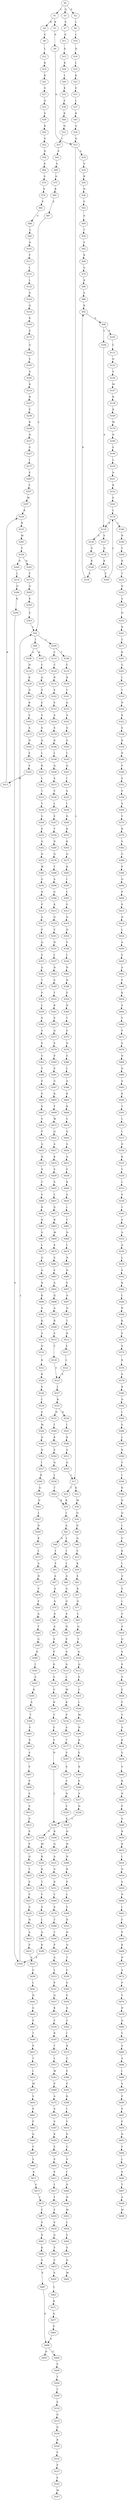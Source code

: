 strict digraph  {
	S0 -> S1 [ label = L ];
	S0 -> S2 [ label = E ];
	S0 -> S3 [ label = Q ];
	S1 -> S4 [ label = R ];
	S1 -> S5 [ label = K ];
	S2 -> S6 [ label = L ];
	S3 -> S7 [ label = E ];
	S4 -> S8 [ label = E ];
	S5 -> S9 [ label = A ];
	S6 -> S10 [ label = L ];
	S7 -> S11 [ label = Q ];
	S8 -> S12 [ label = L ];
	S9 -> S13 [ label = Q ];
	S10 -> S14 [ label = D ];
	S11 -> S15 [ label = D ];
	S12 -> S16 [ label = K ];
	S13 -> S17 [ label = L ];
	S13 -> S18 [ label = A ];
	S14 -> S19 [ label = L ];
	S15 -> S20 [ label = K ];
	S16 -> S21 [ label = K ];
	S17 -> S22 [ label = K ];
	S17 -> S23 [ label = T ];
	S18 -> S24 [ label = E ];
	S19 -> S25 [ label = K ];
	S20 -> S26 [ label = L ];
	S21 -> S27 [ label = G ];
	S22 -> S28 [ label = M ];
	S23 -> S29 [ label = K ];
	S24 -> S30 [ label = R ];
	S25 -> S31 [ label = E ];
	S26 -> S32 [ label = K ];
	S27 -> S33 [ label = Q ];
	S28 -> S34 [ label = Q ];
	S29 -> S35 [ label = L ];
	S30 -> S36 [ label = N ];
	S31 -> S37 [ label = L ];
	S32 -> S38 [ label = E ];
	S33 -> S39 [ label = S ];
	S34 -> S40 [ label = D ];
	S35 -> S41 [ label = A ];
	S36 -> S42 [ label = E ];
	S37 -> S43 [ label = K ];
	S38 -> S44 [ label = K ];
	S39 -> S45 [ label = K ];
	S40 -> S46 [ label = Q ];
	S41 -> S47 [ label = L ];
	S41 -> S48 [ label = A ];
	S42 -> S49 [ label = A ];
	S43 -> S50 [ label = A ];
	S44 -> S51 [ label = Q ];
	S45 -> S52 [ label = V ];
	S46 -> S53 [ label = E ];
	S47 -> S54 [ label = I ];
	S48 -> S55 [ label = I ];
	S49 -> S56 [ label = T ];
	S50 -> S13 [ label = Q ];
	S51 -> S57 [ label = L ];
	S52 -> S58 [ label = D ];
	S53 -> S59 [ label = K ];
	S54 -> S60 [ label = L ];
	S55 -> S61 [ label = V ];
	S56 -> S62 [ label = V ];
	S57 -> S63 [ label = S ];
	S58 -> S64 [ label = S ];
	S59 -> S65 [ label = E ];
	S60 -> S66 [ label = A ];
	S61 -> S67 [ label = A ];
	S62 -> S68 [ label = R ];
	S63 -> S69 [ label = V ];
	S64 -> S70 [ label = S ];
	S65 -> S71 [ label = R ];
	S66 -> S72 [ label = A ];
	S67 -> S73 [ label = A ];
	S68 -> S74 [ label = G ];
	S69 -> S75 [ label = Q ];
	S70 -> S76 [ label = S ];
	S71 -> S77 [ label = Q ];
	S72 -> S78 [ label = Q ];
	S73 -> S79 [ label = S ];
	S74 -> S80 [ label = R ];
	S75 -> S81 [ label = K ];
	S76 -> S82 [ label = P ];
	S77 -> S83 [ label = L ];
	S78 -> S84 [ label = S ];
	S79 -> S85 [ label = S ];
	S80 -> S86 [ label = E ];
	S81 -> S87 [ label = E ];
	S82 -> S88 [ label = Q ];
	S83 -> S89 [ label = Q ];
	S84 -> S90 [ label = N ];
	S85 -> S91 [ label = A ];
	S86 -> S92 [ label = R ];
	S87 -> S93 [ label = L ];
	S88 -> S94 [ label = L ];
	S89 -> S95 [ label = T ];
	S90 -> S96 [ label = P ];
	S91 -> S97 [ label = E ];
	S92 -> S98 [ label = E ];
	S93 -> S99 [ label = I ];
	S93 -> S100 [ label = L ];
	S94 -> S101 [ label = N ];
	S95 -> S102 [ label = Q ];
	S96 -> S103 [ label = S ];
	S97 -> S104 [ label = P ];
	S98 -> S105 [ label = A ];
	S98 -> S106 [ label = L ];
	S99 -> S107 [ label = K ];
	S99 -> S108 [ label = A ];
	S100 -> S109 [ label = T ];
	S100 -> S110 [ label = C ];
	S101 -> S111 [ label = P ];
	S102 -> S112 [ label = Q ];
	S103 -> S113 [ label = Q ];
	S104 -> S114 [ label = K ];
	S105 -> S115 [ label = C ];
	S106 -> S116 [ label = A ];
	S107 -> S117 [ label = C ];
	S108 -> S118 [ label = N ];
	S109 -> S119 [ label = C ];
	S110 -> S120 [ label = C ];
	S111 -> S121 [ label = L ];
	S112 -> S122 [ label = E ];
	S113 -> S123 [ label = L ];
	S114 -> S124 [ label = G ];
	S115 -> S125 [ label = Q ];
	S116 -> S126 [ label = E ];
	S116 -> S127 [ label = V ];
	S117 -> S128 [ label = Q ];
	S118 -> S129 [ label = K ];
	S119 -> S130 [ label = R ];
	S120 -> S131 [ label = R ];
	S121 -> S132 [ label = L ];
	S122 -> S133 [ label = L ];
	S123 -> S134 [ label = M ];
	S124 -> S135 [ label = G ];
	S125 -> S136 [ label = V ];
	S126 -> S137 [ label = G ];
	S127 -> S138 [ label = Q ];
	S128 -> S139 [ label = A ];
	S129 -> S140 [ label = D ];
	S130 -> S141 [ label = T ];
	S131 -> S142 [ label = S ];
	S132 -> S143 [ label = S ];
	S133 -> S144 [ label = I ];
	S134 -> S145 [ label = K ];
	S135 -> S146 [ label = H ];
	S136 -> S147 [ label = M ];
	S137 -> S148 [ label = R ];
	S138 -> S149 [ label = R ];
	S139 -> S150 [ label = E ];
	S140 -> S151 [ label = R ];
	S141 -> S152 [ label = Q ];
	S142 -> S153 [ label = E ];
	S143 -> S154 [ label = Q ];
	S144 -> S155 [ label = M ];
	S145 -> S156 [ label = P ];
	S146 -> S157 [ label = T ];
	S147 -> S158 [ label = R ];
	S148 -> S159 [ label = E ];
	S149 -> S160 [ label = E ];
	S150 -> S161 [ label = V ];
	S151 -> S162 [ label = E ];
	S152 -> S163 [ label = A ];
	S153 -> S164 [ label = A ];
	S154 -> S165 [ label = K ];
	S155 -> S166 [ label = N ];
	S156 -> S167 [ label = S ];
	S157 -> S168 [ label = E ];
	S158 -> S169 [ label = R ];
	S159 -> S92 [ label = R ];
	S160 -> S170 [ label = L ];
	S161 -> S171 [ label = S ];
	S162 -> S172 [ label = A ];
	S163 -> S173 [ label = S ];
	S164 -> S174 [ label = S ];
	S165 -> S175 [ label = E ];
	S166 -> S176 [ label = K ];
	S167 -> S177 [ label = T ];
	S168 -> S178 [ label = V ];
	S169 -> S179 [ label = M ];
	S170 -> S180 [ label = L ];
	S170 -> S116 [ label = A ];
	S171 -> S181 [ label = Q ];
	S172 -> S182 [ label = N ];
	S173 -> S183 [ label = S ];
	S174 -> S184 [ label = R ];
	S175 -> S185 [ label = A ];
	S176 -> S186 [ label = E ];
	S177 -> S187 [ label = V ];
	S178 -> S188 [ label = N ];
	S179 -> S189 [ label = N ];
	S180 -> S190 [ label = R ];
	S181 -> S191 [ label = L ];
	S182 -> S192 [ label = E ];
	S183 -> S193 [ label = L ];
	S184 -> S194 [ label = L ];
	S185 -> S195 [ label = V ];
	S186 -> S196 [ label = R ];
	S187 -> S197 [ label = E ];
	S188 -> S198 [ label = L ];
	S189 -> S199 [ label = E ];
	S190 -> S200 [ label = C ];
	S191 -> S201 [ label = K ];
	S192 -> S202 [ label = V ];
	S193 -> S203 [ label = Q ];
	S194 -> S204 [ label = Q ];
	S195 -> S205 [ label = A ];
	S196 -> S206 [ label = E ];
	S197 -> S207 [ label = F ];
	S198 -> S208 [ label = V ];
	S198 -> S209 [ label = R ];
	S199 -> S210 [ label = L ];
	S200 -> S211 [ label = R ];
	S201 -> S212 [ label = L ];
	S202 -> S213 [ label = M ];
	S203 -> S214 [ label = I ];
	S204 -> S215 [ label = A ];
	S205 -> S216 [ label = K ];
	S206 -> S217 [ label = V ];
	S207 -> S218 [ label = N ];
	S208 -> S219 [ label = M ];
	S209 -> S220 [ label = Q ];
	S210 -> S221 [ label = Q ];
	S211 -> S222 [ label = T ];
	S212 -> S223 [ label = T ];
	S213 -> S224 [ label = K ];
	S214 -> S225 [ label = S ];
	S215 -> S226 [ label = V ];
	S216 -> S227 [ label = R ];
	S217 -> S228 [ label = N ];
	S218 -> S229 [ label = V ];
	S219 -> S230 [ label = R ];
	S220 -> S231 [ label = A ];
	S221 -> S232 [ label = R ];
	S222 -> S233 [ label = D ];
	S223 -> S234 [ label = Y ];
	S224 -> S235 [ label = R ];
	S225 -> S236 [ label = I ];
	S226 -> S237 [ label = L ];
	S227 -> S238 [ label = E ];
	S228 -> S198 [ label = L ];
	S229 -> S239 [ label = S ];
	S230 -> S240 [ label = K ];
	S231 -> S241 [ label = G ];
	S232 -> S242 [ label = E ];
	S233 -> S243 [ label = A ];
	S234 -> S244 [ label = E ];
	S235 -> S245 [ label = M ];
	S236 -> S246 [ label = D ];
	S237 -> S247 [ label = E ];
	S238 -> S248 [ label = K ];
	S239 -> S249 [ label = H ];
	S240 -> S250 [ label = T ];
	S241 -> S251 [ label = D ];
	S242 -> S170 [ label = L ];
	S243 -> S252 [ label = N ];
	S244 -> S253 [ label = E ];
	S245 -> S254 [ label = Y ];
	S246 -> S255 [ label = K ];
	S247 -> S256 [ label = T ];
	S248 -> S257 [ label = N ];
	S249 -> S258 [ label = H ];
	S250 -> S259 [ label = Y ];
	S251 -> S260 [ label = C ];
	S252 -> S261 [ label = R ];
	S253 -> S262 [ label = Q ];
	S254 -> S263 [ label = N ];
	S254 -> S264 [ label = D ];
	S255 -> S265 [ label = K ];
	S256 -> S266 [ label = D ];
	S257 -> S267 [ label = G ];
	S258 -> S268 [ label = N ];
	S259 -> S269 [ label = E ];
	S260 -> S270 [ label = S ];
	S261 -> S271 [ label = T ];
	S262 -> S272 [ label = N ];
	S263 -> S273 [ label = F ];
	S264 -> S274 [ label = L ];
	S265 -> S275 [ label = Q ];
	S266 -> S276 [ label = Q ];
	S267 -> S277 [ label = I ];
	S268 -> S278 [ label = R ];
	S269 -> S279 [ label = L ];
	S270 -> S280 [ label = T ];
	S271 -> S281 [ label = K ];
	S272 -> S282 [ label = W ];
	S273 -> S283 [ label = Q ];
	S274 -> S284 [ label = Q ];
	S275 -> S285 [ label = K ];
	S276 -> S286 [ label = T ];
	S277 -> S287 [ label = E ];
	S278 -> S288 [ label = P ];
	S279 -> S289 [ label = Q ];
	S280 -> S290 [ label = T ];
	S281 -> S291 [ label = G ];
	S282 -> S292 [ label = G ];
	S283 -> S293 [ label = K ];
	S284 -> S294 [ label = K ];
	S285 -> S295 [ label = I ];
	S286 -> S296 [ label = A ];
	S287 -> S297 [ label = V ];
	S288 -> S298 [ label = L ];
	S289 -> S299 [ label = K ];
	S290 -> S300 [ label = P ];
	S291 -> S301 [ label = I ];
	S292 -> S302 [ label = D ];
	S293 -> S303 [ label = E ];
	S294 -> S304 [ label = E ];
	S295 -> S305 [ label = L ];
	S296 -> S306 [ label = G ];
	S297 -> S307 [ label = M ];
	S298 -> S308 [ label = E ];
	S299 -> S304 [ label = E ];
	S300 -> S309 [ label = A ];
	S301 -> S310 [ label = T ];
	S302 -> S311 [ label = P ];
	S303 -> S93 [ label = L ];
	S304 -> S93 [ label = L ];
	S305 -> S312 [ label = E ];
	S306 -> S313 [ label = K ];
	S307 -> S224 [ label = K ];
	S308 -> S314 [ label = D ];
	S309 -> S315 [ label = L ];
	S310 -> S316 [ label = N ];
	S311 -> S317 [ label = G ];
	S312 -> S318 [ label = Q ];
	S313 -> S319 [ label = Q ];
	S314 -> S320 [ label = N ];
	S315 -> S321 [ label = P ];
	S316 -> S322 [ label = R ];
	S317 -> S323 [ label = P ];
	S318 -> S324 [ label = H ];
	S319 -> S325 [ label = V ];
	S320 -> S326 [ label = Q ];
	S321 -> S327 [ label = Q ];
	S322 -> S328 [ label = E ];
	S323 -> S329 [ label = Q ];
	S324 -> S330 [ label = V ];
	S325 -> S331 [ label = N ];
	S326 -> S332 [ label = T ];
	S327 -> S333 [ label = K ];
	S328 -> S334 [ label = R ];
	S329 -> S335 [ label = G ];
	S330 -> S336 [ label = L ];
	S331 -> S337 [ label = L ];
	S332 -> S338 [ label = F ];
	S333 -> S339 [ label = F ];
	S334 -> S340 [ label = N ];
	S335 -> S341 [ label = A ];
	S336 -> S342 [ label = N ];
	S337 -> S343 [ label = N ];
	S338 -> S344 [ label = S ];
	S339 -> S345 [ label = R ];
	S340 -> S346 [ label = P ];
	S341 -> S347 [ label = T ];
	S342 -> S348 [ label = R ];
	S343 -> S349 [ label = S ];
	S344 -> S350 [ label = P ];
	S345 -> S351 [ label = T ];
	S346 -> S352 [ label = S ];
	S347 -> S353 [ label = P ];
	S348 -> S354 [ label = E ];
	S349 -> S355 [ label = T ];
	S350 -> S356 [ label = A ];
	S351 -> S357 [ label = L ];
	S352 -> S358 [ label = P ];
	S353 -> S359 [ label = L ];
	S354 -> S360 [ label = N ];
	S355 -> S361 [ label = K ];
	S356 -> S362 [ label = F ];
	S357 -> S363 [ label = W ];
	S358 -> S364 [ label = S ];
	S359 -> S365 [ label = A ];
	S360 -> S366 [ label = T ];
	S361 -> S367 [ label = P ];
	S362 -> S368 [ label = I ];
	S363 -> S369 [ label = P ];
	S364 -> S370 [ label = Y ];
	S365 -> S371 [ label = A ];
	S366 -> S372 [ label = E ];
	S367 -> S373 [ label = Q ];
	S368 -> S374 [ label = R ];
	S369 -> S375 [ label = A ];
	S370 -> S376 [ label = R ];
	S371 -> S377 [ label = E ];
	S372 -> S378 [ label = D ];
	S373 -> S379 [ label = E ];
	S374 -> S380 [ label = E ];
	S375 -> S381 [ label = S ];
	S376 -> S382 [ label = S ];
	S377 -> S383 [ label = V ];
	S378 -> S384 [ label = E ];
	S379 -> S385 [ label = P ];
	S380 -> S386 [ label = P ];
	S381 -> S387 [ label = V ];
	S382 -> S388 [ label = G ];
	S383 -> S389 [ label = Y ];
	S384 -> S390 [ label = L ];
	S385 -> S391 [ label = E ];
	S386 -> S392 [ label = P ];
	S387 -> S393 [ label = K ];
	S388 -> S394 [ label = P ];
	S389 -> S395 [ label = P ];
	S390 -> S396 [ label = A ];
	S391 -> S397 [ label = G ];
	S392 -> S398 [ label = K ];
	S393 -> S399 [ label = E ];
	S394 -> S400 [ label = Q ];
	S395 -> S401 [ label = S ];
	S396 -> S402 [ label = K ];
	S397 -> S403 [ label = R ];
	S398 -> S404 [ label = I ];
	S399 -> S405 [ label = P ];
	S400 -> S406 [ label = P ];
	S401 -> S407 [ label = S ];
	S402 -> S408 [ label = K ];
	S403 -> S409 [ label = Y ];
	S404 -> S410 [ label = Y ];
	S405 -> S411 [ label = P ];
	S406 -> S412 [ label = S ];
	S407 -> S413 [ label = V ];
	S408 -> S414 [ label = Y ];
	S409 -> S415 [ label = W ];
	S410 -> S416 [ label = S ];
	S411 -> S417 [ label = L ];
	S412 -> S418 [ label = H ];
	S413 -> S419 [ label = P ];
	S414 -> S420 [ label = Q ];
	S415 -> S421 [ label = Q ];
	S416 -> S422 [ label = G ];
	S417 -> S423 [ label = Y ];
	S418 -> S424 [ label = L ];
	S419 -> S425 [ label = Q ];
	S420 -> S426 [ label = A ];
	S421 -> S427 [ label = A ];
	S422 -> S428 [ label = V ];
	S423 -> S429 [ label = F ];
	S424 -> S430 [ label = A ];
	S425 -> S431 [ label = H ];
	S426 -> S432 [ label = A ];
	S427 -> S433 [ label = K ];
	S428 -> S434 [ label = I ];
	S429 -> S435 [ label = S ];
	S430 -> S436 [ label = E ];
	S431 -> S437 [ label = N ];
	S432 -> S438 [ label = E ];
	S433 -> S439 [ label = E ];
	S434 -> S440 [ label = S ];
	S435 -> S441 [ label = G ];
	S436 -> S442 [ label = A ];
	S437 -> S443 [ label = T ];
	S438 -> S444 [ label = R ];
	S439 -> S445 [ label = S ];
	S440 -> S446 [ label = H ];
	S441 -> S447 [ label = F ];
	S442 -> S448 [ label = P ];
	S443 -> S449 [ label = V ];
	S444 -> S450 [ label = S ];
	S445 -> S451 [ label = L ];
	S446 -> S452 [ label = M ];
	S447 -> S453 [ label = F ];
	S448 -> S454 [ label = K ];
	S449 -> S455 [ label = R ];
	S450 -> S456 [ label = L ];
	S451 -> S457 [ label = Q ];
	S452 -> S458 [ label = L ];
	S453 -> S459 [ label = S ];
	S454 -> S460 [ label = A ];
	S455 -> S461 [ label = H ];
	S456 -> S462 [ label = T ];
	S457 -> S463 [ label = R ];
	S458 -> S464 [ label = E ];
	S459 -> S465 [ label = L ];
	S460 -> S466 [ label = T ];
	S461 -> S467 [ label = S ];
	S462 -> S468 [ label = N ];
	S463 -> S469 [ label = M ];
	S464 -> S470 [ label = S ];
	S465 -> S471 [ label = K ];
	S466 -> S472 [ label = P ];
	S467 -> S473 [ label = L ];
	S468 -> S474 [ label = L ];
	S469 -> S475 [ label = S ];
	S470 -> S476 [ label = D ];
	S471 -> S477 [ label = S ];
	S472 -> S478 [ label = S ];
	S473 -> S479 [ label = Q ];
	S474 -> S480 [ label = N ];
	S475 -> S481 [ label = S ];
	S476 -> S482 [ label = M ];
	S477 -> S483 [ label = P ];
	S478 -> S484 [ label = N ];
	S479 -> S485 [ label = Q ];
	S480 -> S486 [ label = D ];
	S481 -> S487 [ label = E ];
	S483 -> S488 [ label = S ];
	S484 -> S489 [ label = Q ];
	S485 -> S490 [ label = N ];
	S486 -> S491 [ label = E ];
	S487 -> S492 [ label = A ];
	S488 -> S493 [ label = D ];
	S488 -> S494 [ label = G ];
	S489 -> S495 [ label = S ];
	S490 -> S496 [ label = K ];
	S491 -> S497 [ label = A ];
	S492 -> S498 [ label = Q ];
	S494 -> S499 [ label = V ];
	S495 -> S500 [ label = K ];
	S496 -> S501 [ label = A ];
	S497 -> S502 [ label = Q ];
	S498 -> S503 [ label = A ];
	S499 -> S504 [ label = T ];
	S500 -> S505 [ label = T ];
	S501 -> S506 [ label = K ];
	S502 -> S507 [ label = T ];
	S503 -> S508 [ label = R ];
	S504 -> S509 [ label = T ];
	S505 -> S510 [ label = L ];
	S506 -> S511 [ label = A ];
	S507 -> S512 [ label = R ];
	S508 -> S513 [ label = E ];
	S509 -> S514 [ label = S ];
	S510 -> S515 [ label = L ];
	S511 -> S516 [ label = Q ];
	S512 -> S517 [ label = E ];
	S513 -> S518 [ label = L ];
	S514 -> S519 [ label = Q ];
	S515 -> S520 [ label = D ];
	S516 -> S521 [ label = K ];
	S517 -> S522 [ label = L ];
	S518 -> S523 [ label = E ];
	S519 -> S524 [ label = D ];
	S520 -> S525 [ label = K ];
	S521 -> S526 [ label = K ];
	S522 -> S523 [ label = E ];
	S523 -> S527 [ label = L ];
	S524 -> S528 [ label = R ];
	S525 -> S529 [ label = Y ];
	S526 -> S530 [ label = E ];
	S527 -> S531 [ label = R ];
	S528 -> S532 [ label = V ];
	S529 -> S533 [ label = L ];
	S530 -> S534 [ label = L ];
	S531 -> S535 [ label = H ];
	S531 -> S536 [ label = K ];
	S532 -> S537 [ label = P ];
	S533 -> S538 [ label = S ];
	S534 -> S539 [ label = E ];
	S535 -> S540 [ label = I ];
	S536 -> S541 [ label = I ];
	S537 -> S542 [ label = E ];
	S538 -> S543 [ label = T ];
	S539 -> S544 [ label = M ];
	S540 -> S545 [ label = K ];
	S541 -> S546 [ label = K ];
	S542 -> S547 [ label = M ];
	S543 -> S548 [ label = E ];
	S544 -> S549 [ label = Q ];
	S545 -> S550 [ label = E ];
	S546 -> S551 [ label = A ];
	S548 -> S552 [ label = A ];
	S549 -> S553 [ label = D ];
	S550 -> S554 [ label = Q ];
	S551 -> S555 [ label = Q ];
	S552 -> S556 [ label = A ];
	S553 -> S557 [ label = I ];
	S554 -> S558 [ label = L ];
	S555 -> S17 [ label = L ];
	S556 -> S559 [ label = L ];
	S557 -> S560 [ label = K ];
	S558 -> S561 [ label = T ];
	S559 -> S562 [ label = S ];
	S560 -> S563 [ label = Q ];
	S561 -> S29 [ label = K ];
	S562 -> S564 [ label = K ];
	S563 -> S565 [ label = Q ];
	S564 -> S566 [ label = L ];
	S565 -> S567 [ label = L ];
	S566 -> S568 [ label = N ];
	S567 -> S569 [ label = N ];
	S568 -> S570 [ label = K ];
	S569 -> S571 [ label = K ];
	S570 -> S572 [ label = E ];
	S571 -> S573 [ label = L ];
	S572 -> S574 [ label = A ];
	S573 -> S575 [ label = A ];
	S574 -> S576 [ label = K ];
	S575 -> S577 [ label = N ];
	S576 -> S578 [ label = S ];
	S577 -> S579 [ label = V ];
	S578 -> S580 [ label = R ];
	S579 -> S581 [ label = F ];
	S580 -> S582 [ label = D ];
	S581 -> S583 [ label = A ];
	S582 -> S584 [ label = L ];
	S583 -> S585 [ label = T ];
	S584 -> S586 [ label = E ];
	S585 -> S587 [ label = G ];
	S586 -> S588 [ label = L ];
	S587 -> S589 [ label = D ];
	S588 -> S590 [ label = N ];
	S589 -> S591 [ label = I ];
	S590 -> S592 [ label = Y ];
	S591 -> S593 [ label = G ];
	S592 -> S594 [ label = I ];
	S593 -> S595 [ label = K ];
	S594 -> S596 [ label = K ];
	S595 -> S597 [ label = S ];
	S596 -> S598 [ label = D ];
	S597 -> S599 [ label = T ];
	S598 -> S600 [ label = Q ];
	S599 -> S601 [ label = S ];
	S600 -> S602 [ label = L ];
	S601 -> S603 [ label = S ];
	S602 -> S604 [ label = G ];
	S603 -> S605 [ label = A ];
	S604 -> S606 [ label = K ];
	S605 -> S607 [ label = P ];
	S606 -> S608 [ label = L ];
	S607 -> S609 [ label = P ];
	S608 -> S610 [ label = A ];
	S609 -> S611 [ label = S ];
	S610 -> S612 [ label = S ];
	S611 -> S613 [ label = S ];
	S612 -> S614 [ label = L ];
	S613 -> S615 [ label = P ];
	S614 -> S616 [ label = V ];
	S615 -> S617 [ label = P ];
	S616 -> S618 [ label = A ];
	S617 -> S619 [ label = P ];
	S618 -> S620 [ label = Q ];
	S619 -> S621 [ label = Q ];
	S620 -> S622 [ label = S ];
	S621 -> S623 [ label = T ];
	S622 -> S624 [ label = S ];
	S623 -> S625 [ label = S ];
	S624 -> S626 [ label = S ];
	S625 -> S627 [ label = F ];
	S626 -> S628 [ label = E ];
	S627 -> S629 [ label = A ];
	S628 -> S630 [ label = P ];
	S629 -> S631 [ label = N ];
	S630 -> S632 [ label = Y ];
	S631 -> S633 [ label = A ];
	S632 -> S634 [ label = A ];
	S633 -> S635 [ label = P ];
	S634 -> S636 [ label = K ];
	S635 -> S637 [ label = S ];
	S636 -> S638 [ label = V ];
	S637 -> S639 [ label = G ];
	S638 -> S640 [ label = P ];
	S639 -> S641 [ label = L ];
	S640 -> S642 [ label = K ];
	S641 -> S643 [ label = H ];
	S642 -> S644 [ label = N ];
	S643 -> S645 [ label = G ];
	S644 -> S646 [ label = P ];
	S645 -> S647 [ label = P ];
	S646 -> S648 [ label = S ];
	S647 -> S649 [ label = T ];
	S648 -> S650 [ label = R ];
	S649 -> S651 [ label = P ];
	S650 -> S652 [ label = R ];
	S651 -> S653 [ label = T ];
	S652 -> S654 [ label = I ];
	S653 -> S655 [ label = I ];
	S654 -> S656 [ label = N ];
	S655 -> S657 [ label = M ];
	S656 -> S658 [ label = S ];
	S657 -> S659 [ label = V ];
	S658 -> S660 [ label = N ];
	S659 -> S661 [ label = P ];
	S660 -> S662 [ label = I ];
	S661 -> S663 [ label = P ];
	S662 -> S664 [ label = F ];
	S663 -> S665 [ label = Q ];
	S664 -> S666 [ label = P ];
	S665 -> S667 [ label = Y ];
	S666 -> S668 [ label = K ];
	S667 -> S669 [ label = Y ];
	S668 -> S670 [ label = N ];
	S669 -> S671 [ label = S ];
	S670 -> S672 [ label = A ];
	S671 -> S673 [ label = G ];
	S672 -> S674 [ label = P ];
	S673 -> S675 [ label = I ];
	S674 -> S676 [ label = Y ];
	S675 -> S677 [ label = F ];
	S676 -> S678 [ label = D ];
	S677 -> S679 [ label = S ];
	S678 -> S680 [ label = Q ];
	S679 -> S681 [ label = D ];
	S680 -> S682 [ label = Y ];
	S681 -> S683 [ label = K ];
	S682 -> S684 [ label = S ];
	S683 -> S685 [ label = S ];
	S684 -> S686 [ label = A ];
	S685 -> S687 [ label = P ];
	S686 -> S688 [ label = I ];
	S687 -> S488 [ label = S ];
	S688 -> S689 [ label = S ];
	S689 -> S690 [ label = P ];
	S690 -> S691 [ label = P ];
	S691 -> S692 [ label = E ];
	S692 -> S693 [ label = D ];
	S693 -> S694 [ label = F ];
	S694 -> S695 [ label = L ];
	S695 -> S696 [ label = S ];
	S696 -> S697 [ label = T ];
	S697 -> S698 [ label = A ];
	S698 -> S699 [ label = M ];
}
